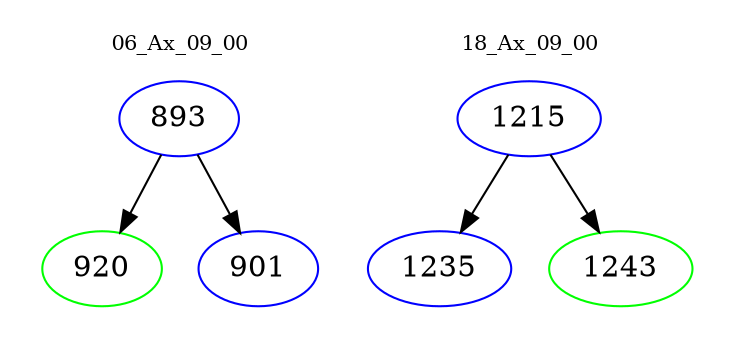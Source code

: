 digraph{
subgraph cluster_0 {
color = white
label = "06_Ax_09_00";
fontsize=10;
T0_893 [label="893", color="blue"]
T0_893 -> T0_920 [color="black"]
T0_920 [label="920", color="green"]
T0_893 -> T0_901 [color="black"]
T0_901 [label="901", color="blue"]
}
subgraph cluster_1 {
color = white
label = "18_Ax_09_00";
fontsize=10;
T1_1215 [label="1215", color="blue"]
T1_1215 -> T1_1235 [color="black"]
T1_1235 [label="1235", color="blue"]
T1_1215 -> T1_1243 [color="black"]
T1_1243 [label="1243", color="green"]
}
}
